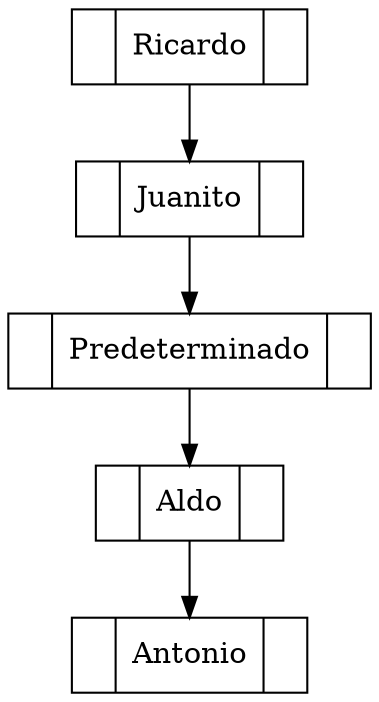 digraph structs {
 node [shape = record];1[label="<f0>| <f22>Ricardo | <f1>"]; 
2[label="<f0>| <f22>Juanito | <f1>"]; 
10[label="<f0>| <f22>Predeterminado | <f1>"]; 
20[label="<f0>| <f22>Aldo | <f1>"]; 
23[label="<f0>| <f22>Antonio | <f1>"]; 
1 -> 2;
2 -> 10;
10 -> 20;
20 -> 23;
}